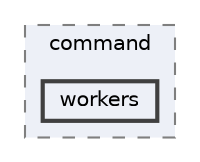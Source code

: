 digraph "dev.sharpishly.com/website/app/command/workers"
{
 // LATEX_PDF_SIZE
  bgcolor="transparent";
  edge [fontname=Helvetica,fontsize=10,labelfontname=Helvetica,labelfontsize=10];
  node [fontname=Helvetica,fontsize=10,shape=box,height=0.2,width=0.4];
  compound=true
  subgraph clusterdir_bb13c3f2b5a12399f8f39e0c51bb2d39 {
    graph [ bgcolor="#edf0f7", pencolor="grey50", label="command", fontname=Helvetica,fontsize=10 style="filled,dashed", URL="dir_bb13c3f2b5a12399f8f39e0c51bb2d39.html",tooltip=""]
  dir_36d1e71e5e183c5bc4d61ba1bd663bf5 [label="workers", fillcolor="#edf0f7", color="grey25", style="filled,bold", URL="dir_36d1e71e5e183c5bc4d61ba1bd663bf5.html",tooltip=""];
  }
}
